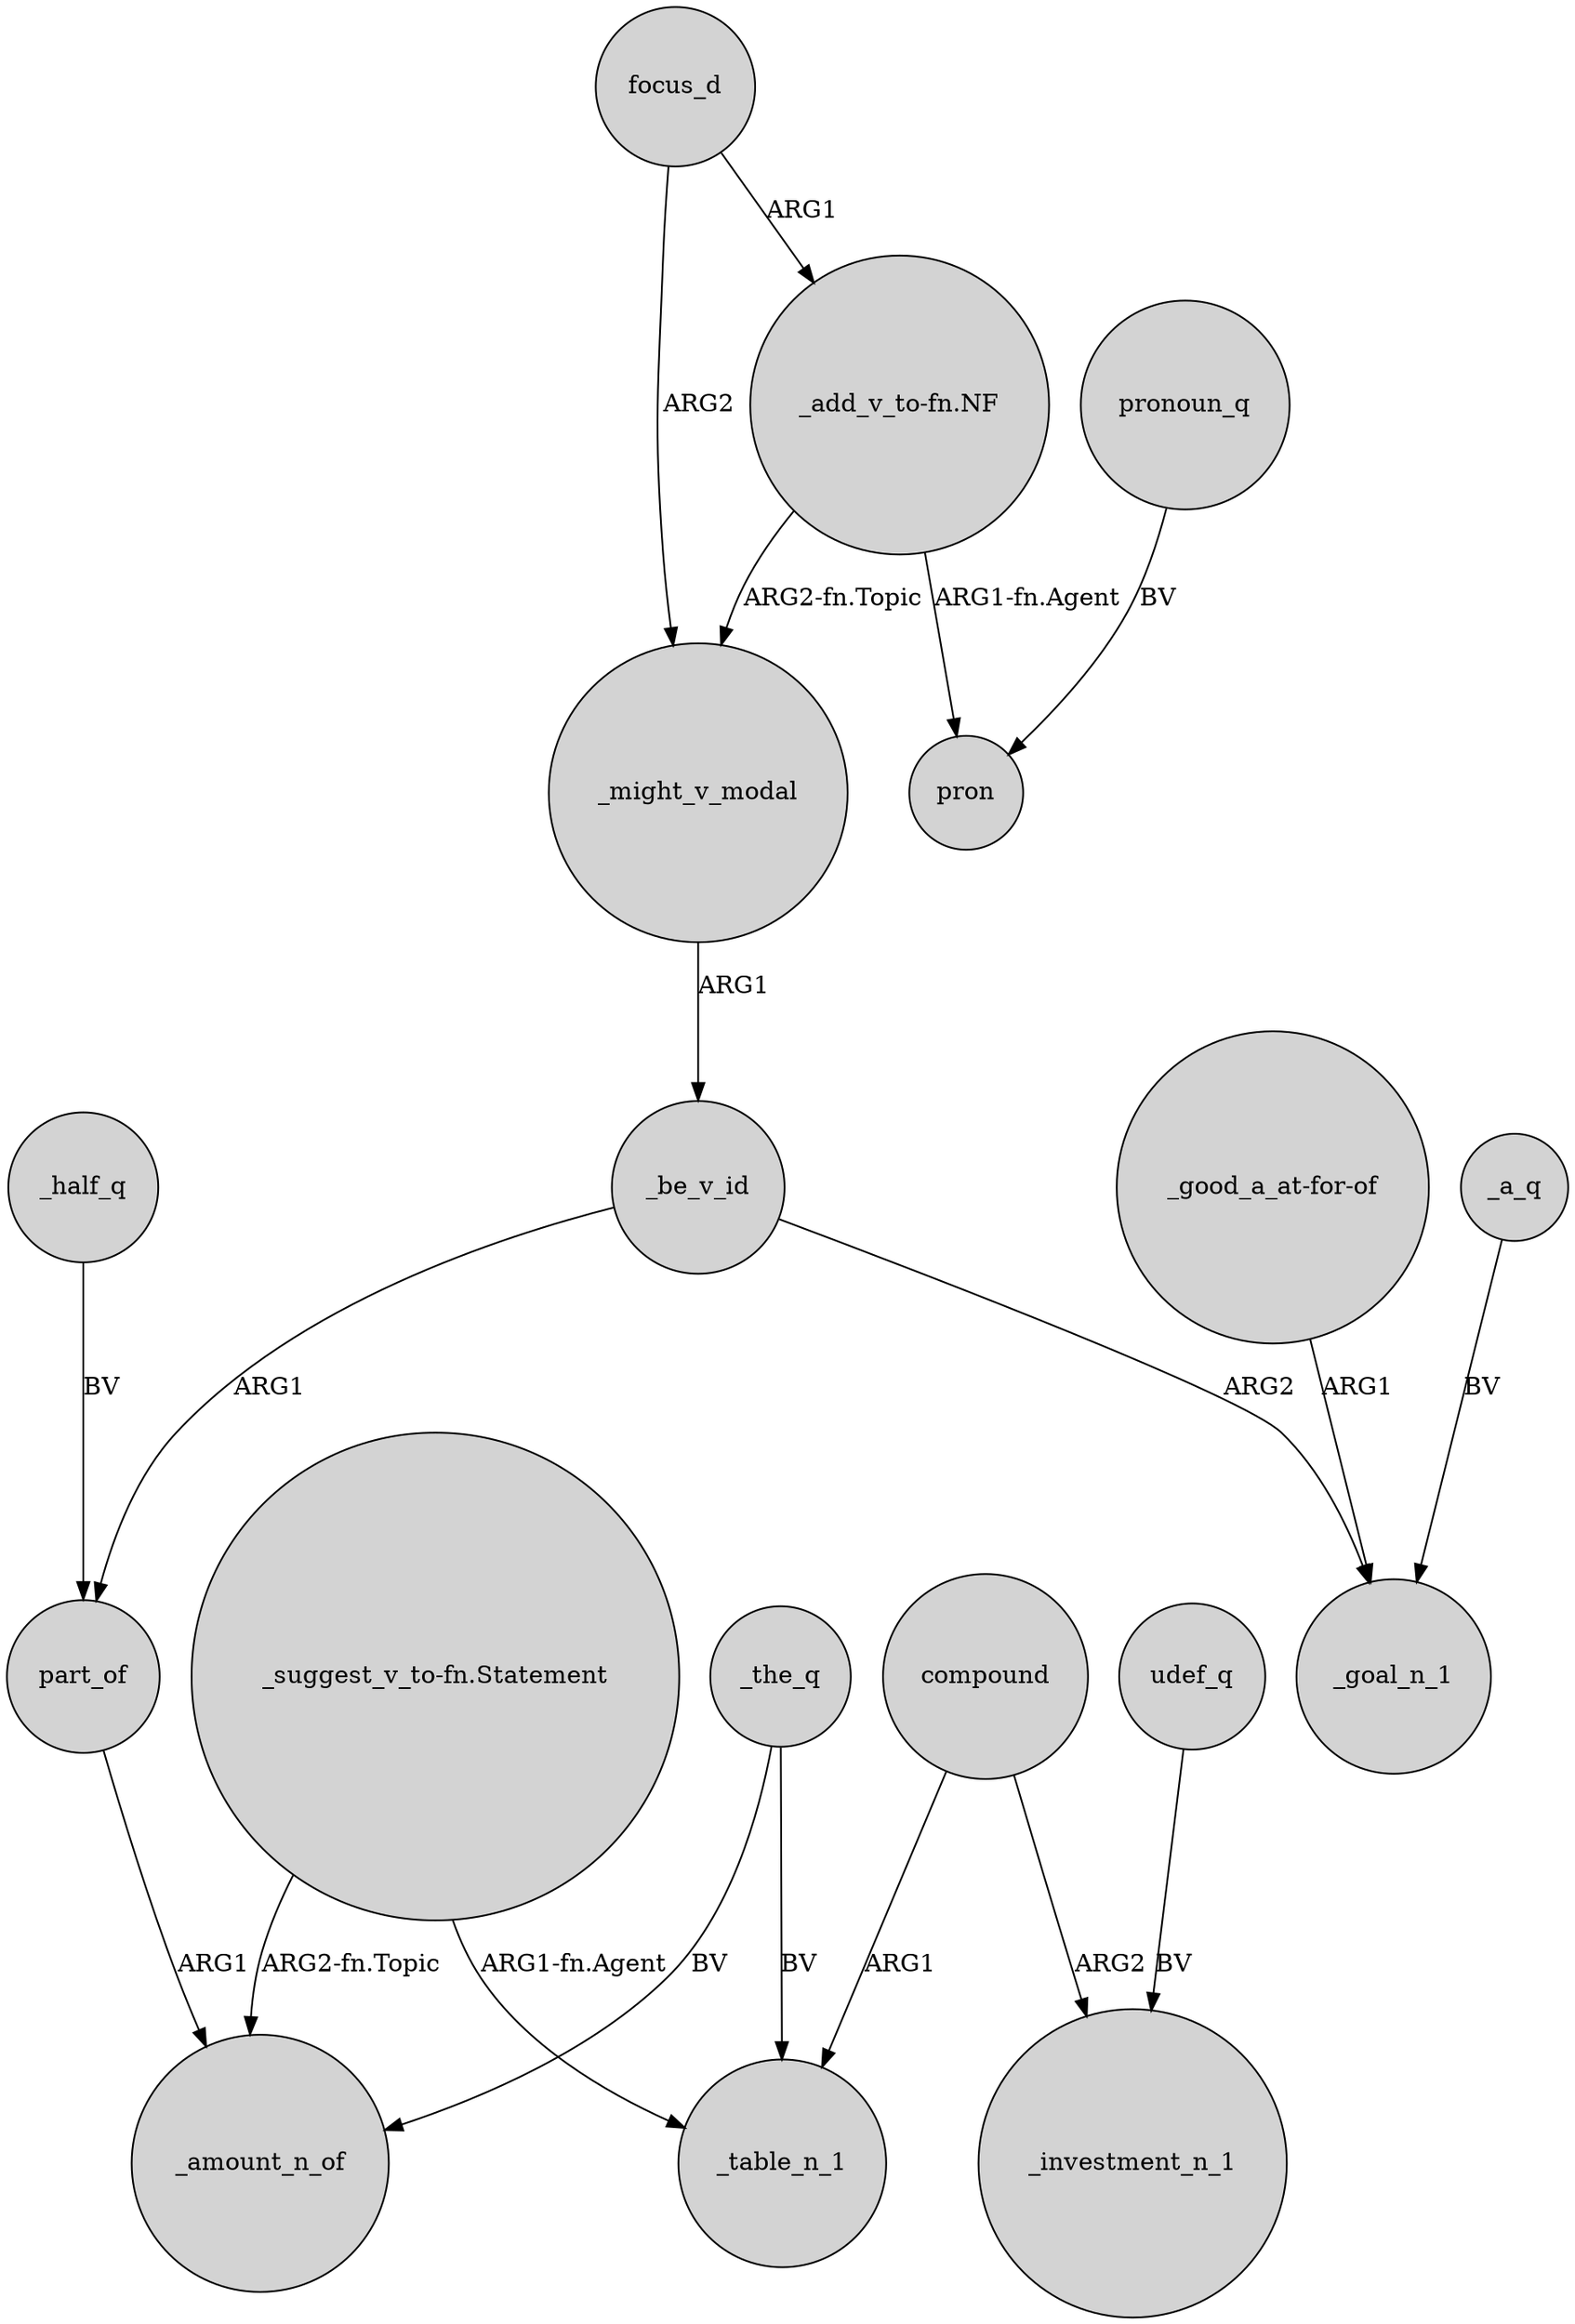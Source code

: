 digraph {
	node [shape=circle style=filled]
	_be_v_id -> part_of [label=ARG1]
	"_suggest_v_to-fn.Statement" -> _table_n_1 [label="ARG1-fn.Agent"]
	_the_q -> _amount_n_of [label=BV]
	"_add_v_to-fn.NF" -> _might_v_modal [label="ARG2-fn.Topic"]
	part_of -> _amount_n_of [label=ARG1]
	compound -> _investment_n_1 [label=ARG2]
	_the_q -> _table_n_1 [label=BV]
	_a_q -> _goal_n_1 [label=BV]
	"_suggest_v_to-fn.Statement" -> _amount_n_of [label="ARG2-fn.Topic"]
	pronoun_q -> pron [label=BV]
	"_good_a_at-for-of" -> _goal_n_1 [label=ARG1]
	_half_q -> part_of [label=BV]
	"_add_v_to-fn.NF" -> pron [label="ARG1-fn.Agent"]
	_be_v_id -> _goal_n_1 [label=ARG2]
	udef_q -> _investment_n_1 [label=BV]
	focus_d -> "_add_v_to-fn.NF" [label=ARG1]
	compound -> _table_n_1 [label=ARG1]
	focus_d -> _might_v_modal [label=ARG2]
	_might_v_modal -> _be_v_id [label=ARG1]
}
